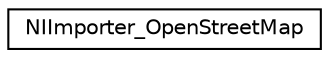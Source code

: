 digraph "Graphical Class Hierarchy"
{
  edge [fontname="Helvetica",fontsize="10",labelfontname="Helvetica",labelfontsize="10"];
  node [fontname="Helvetica",fontsize="10",shape=record];
  rankdir="LR";
  Node0 [label="NIImporter_OpenStreetMap",height=0.2,width=0.4,color="black", fillcolor="white", style="filled",URL="$de/d29/class_n_i_importer___open_street_map.html",tooltip="Importer for networks stored in OpenStreetMap format. "];
}
